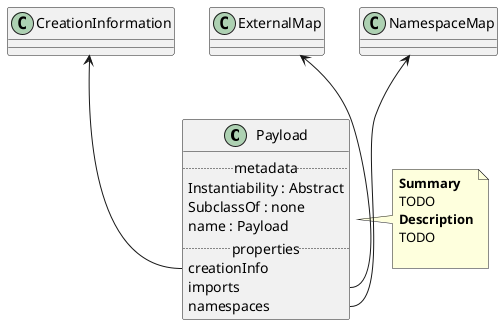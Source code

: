 @startuml
class Payload {
.. metadata ..
    Instantiability : Abstract
    SubclassOf : none
    name : Payload
.. properties ..
    creationInfo
    imports
    namespaces
}
note right of Payload
<b>Summary</b>
TODO
<b>Description</b>
TODO

end note
"CreationInformation" <-- "Payload::creationInfo"
"ExternalMap" <-- "Payload::imports"
"NamespaceMap" <-- "Payload::namespaces"
@enduml
